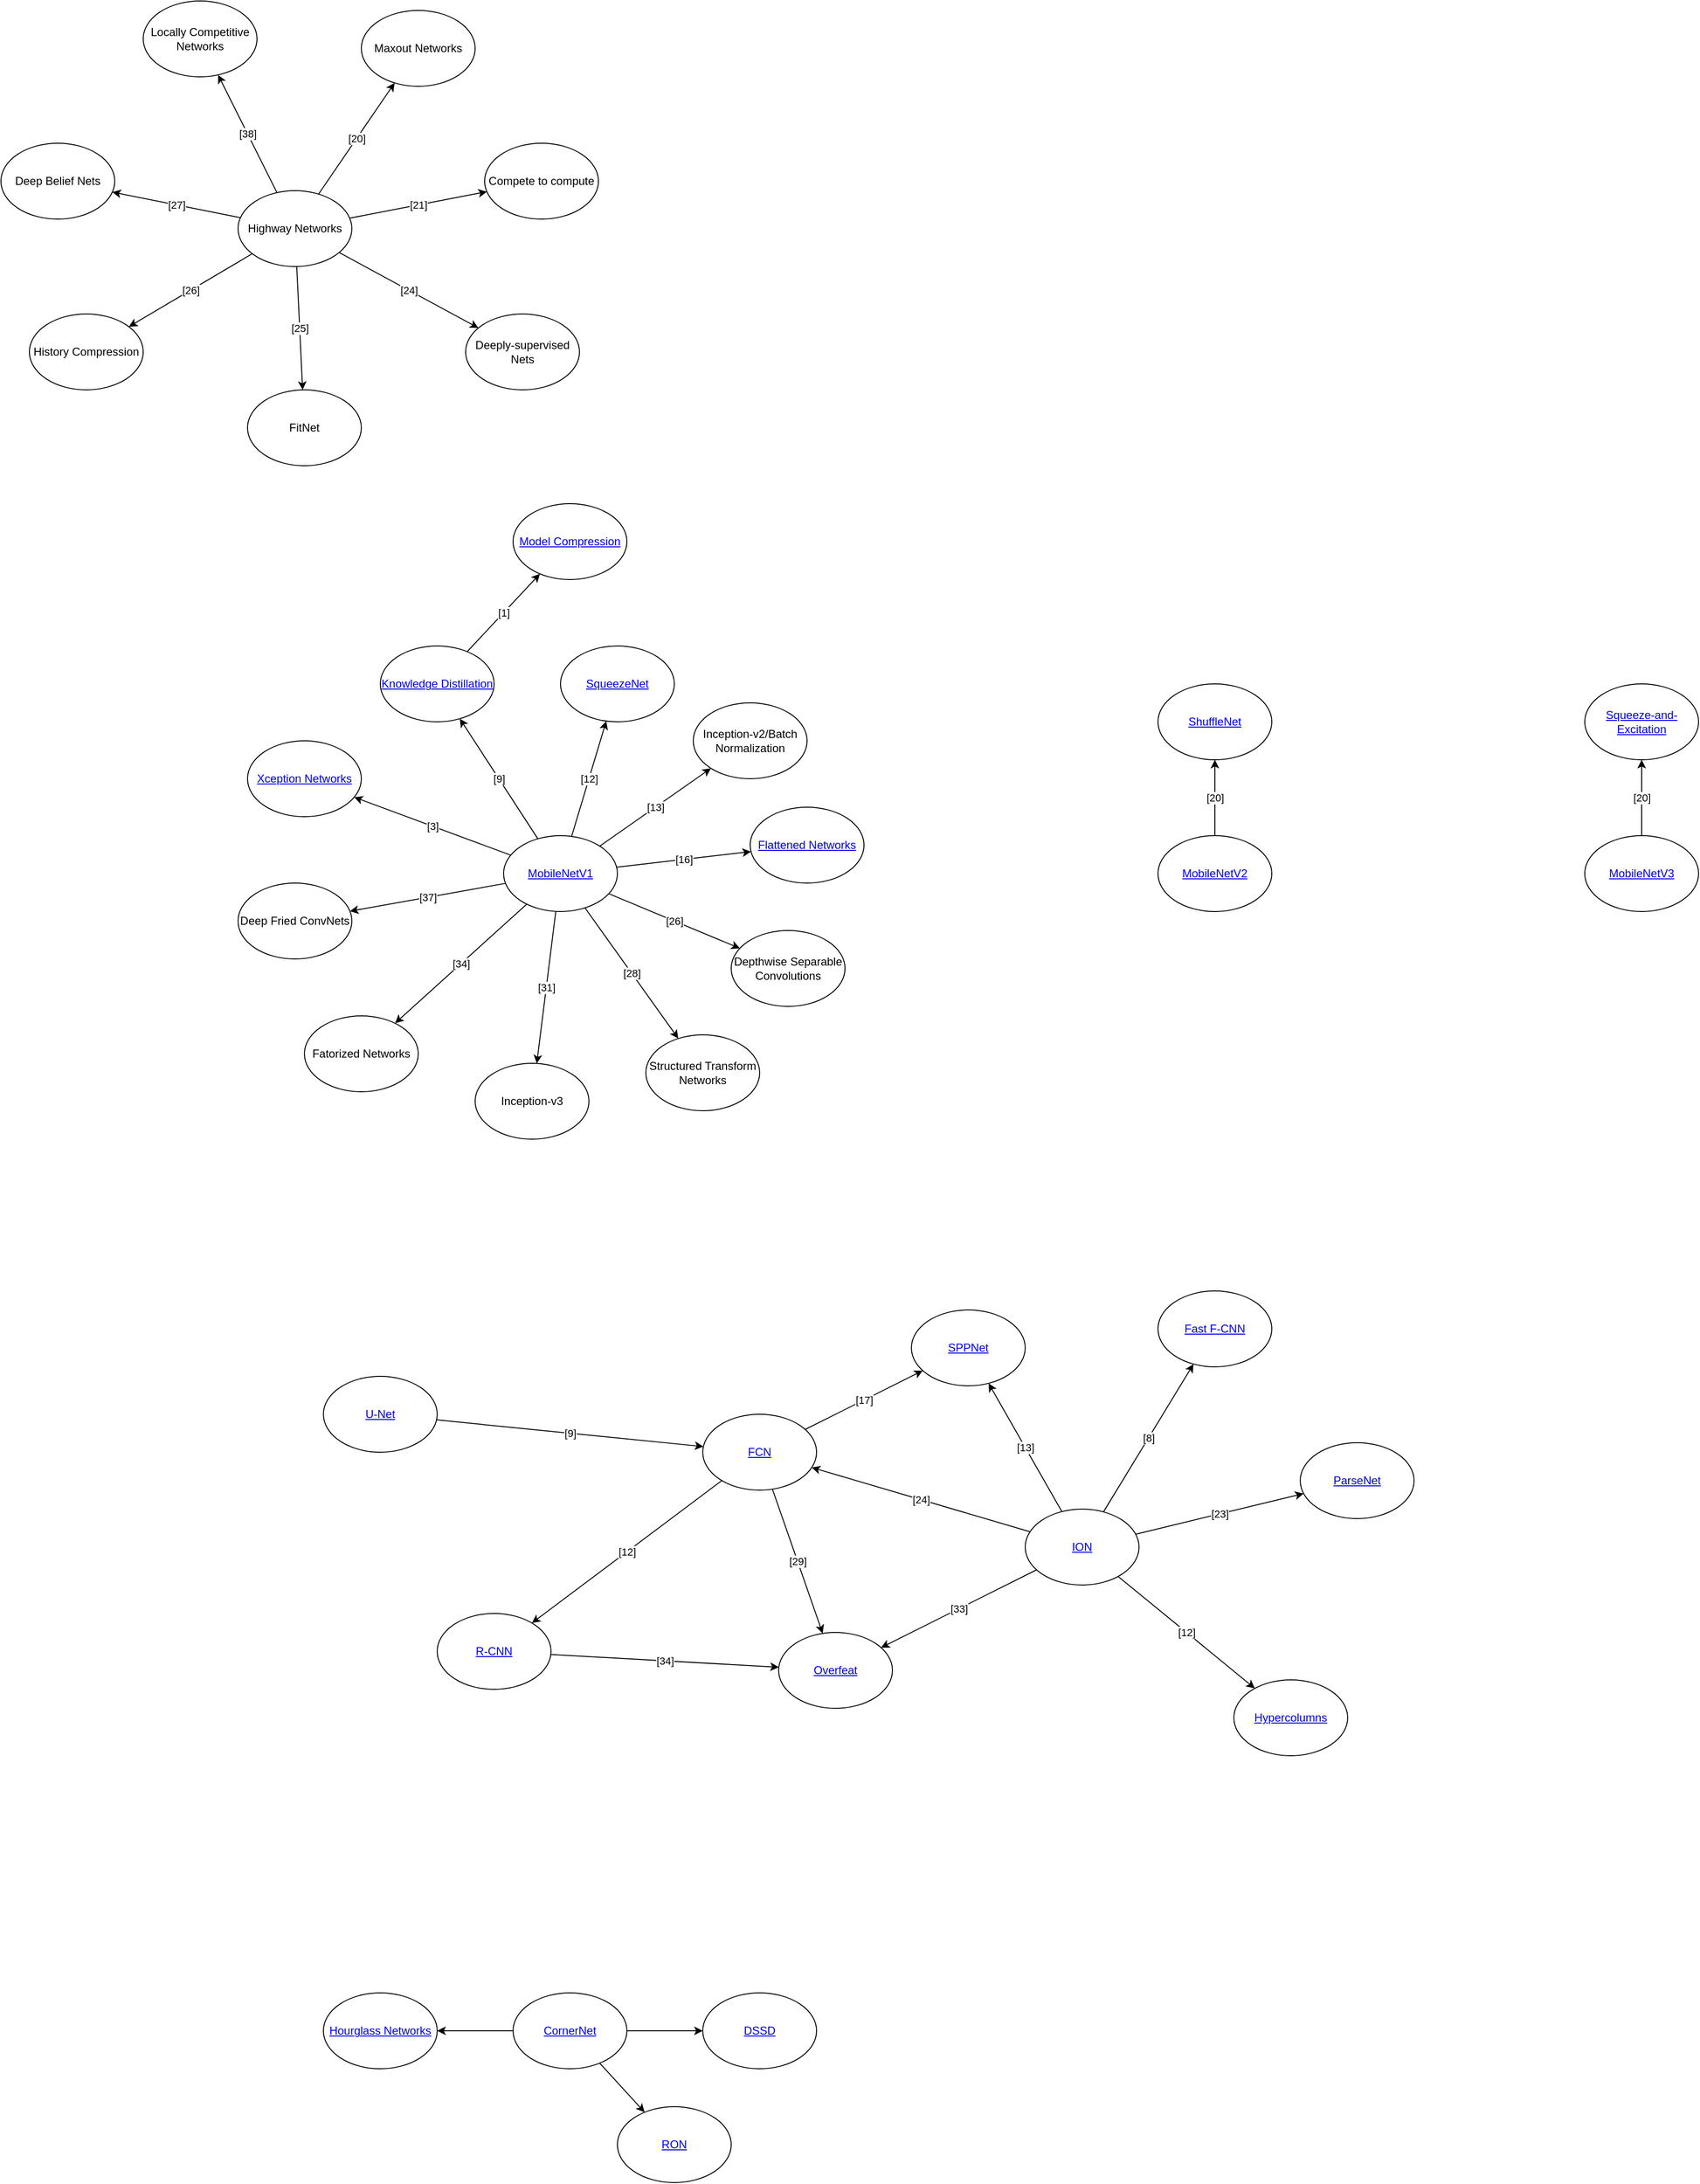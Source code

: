 <mxfile version="20.0.4" type="device"><diagram id="dblKlzM6OWzJ6CqHoBjr" name="Page-1"><mxGraphModel dx="5704" dy="2696" grid="1" gridSize="10" guides="1" tooltips="1" connect="1" arrows="1" fold="1" page="1" pageScale="1" pageWidth="850" pageHeight="1100" math="0" shadow="0"><root><mxCell id="0"/><mxCell id="1" parent="0"/><mxCell id="KqFHqmyE4IaJOcMXzdhR-3" value="[20]" style="rounded=0;orthogonalLoop=1;jettySize=auto;html=1;" parent="1" source="KqFHqmyE4IaJOcMXzdhR-1" target="KqFHqmyE4IaJOcMXzdhR-2" edge="1"><mxGeometry relative="1" as="geometry"/></mxCell><mxCell id="KqFHqmyE4IaJOcMXzdhR-5" value="[21]" style="edgeStyle=none;rounded=0;orthogonalLoop=1;jettySize=auto;html=1;" parent="1" source="KqFHqmyE4IaJOcMXzdhR-1" target="KqFHqmyE4IaJOcMXzdhR-4" edge="1"><mxGeometry relative="1" as="geometry"/></mxCell><mxCell id="KqFHqmyE4IaJOcMXzdhR-7" value="[24]" style="edgeStyle=none;rounded=0;orthogonalLoop=1;jettySize=auto;html=1;" parent="1" source="KqFHqmyE4IaJOcMXzdhR-1" target="KqFHqmyE4IaJOcMXzdhR-6" edge="1"><mxGeometry relative="1" as="geometry"/></mxCell><mxCell id="KqFHqmyE4IaJOcMXzdhR-9" value="[25]" style="edgeStyle=none;rounded=0;orthogonalLoop=1;jettySize=auto;html=1;" parent="1" source="KqFHqmyE4IaJOcMXzdhR-1" target="KqFHqmyE4IaJOcMXzdhR-8" edge="1"><mxGeometry relative="1" as="geometry"/></mxCell><mxCell id="KqFHqmyE4IaJOcMXzdhR-11" value="[26]" style="edgeStyle=none;rounded=0;orthogonalLoop=1;jettySize=auto;html=1;" parent="1" source="KqFHqmyE4IaJOcMXzdhR-1" target="KqFHqmyE4IaJOcMXzdhR-10" edge="1"><mxGeometry relative="1" as="geometry"/></mxCell><mxCell id="KqFHqmyE4IaJOcMXzdhR-13" value="[27]" style="edgeStyle=none;rounded=0;orthogonalLoop=1;jettySize=auto;html=1;" parent="1" source="KqFHqmyE4IaJOcMXzdhR-1" target="KqFHqmyE4IaJOcMXzdhR-12" edge="1"><mxGeometry relative="1" as="geometry"/></mxCell><mxCell id="KqFHqmyE4IaJOcMXzdhR-15" value="[38]" style="edgeStyle=none;rounded=0;orthogonalLoop=1;jettySize=auto;html=1;" parent="1" source="KqFHqmyE4IaJOcMXzdhR-1" target="KqFHqmyE4IaJOcMXzdhR-14" edge="1"><mxGeometry relative="1" as="geometry"/></mxCell><mxCell id="KqFHqmyE4IaJOcMXzdhR-1" value="Highway Networks" style="ellipse;whiteSpace=wrap;html=1;" parent="1" vertex="1"><mxGeometry x="360" y="280" width="120" height="80" as="geometry"/></mxCell><mxCell id="KqFHqmyE4IaJOcMXzdhR-2" value="Maxout Networks" style="ellipse;whiteSpace=wrap;html=1;" parent="1" vertex="1"><mxGeometry x="490" y="90" width="120" height="80" as="geometry"/></mxCell><mxCell id="KqFHqmyE4IaJOcMXzdhR-4" value="Compete to compute" style="ellipse;whiteSpace=wrap;html=1;" parent="1" vertex="1"><mxGeometry x="620" y="230" width="120" height="80" as="geometry"/></mxCell><mxCell id="KqFHqmyE4IaJOcMXzdhR-6" value="Deeply-supervised Nets" style="ellipse;whiteSpace=wrap;html=1;" parent="1" vertex="1"><mxGeometry x="600" y="410" width="120" height="80" as="geometry"/></mxCell><mxCell id="KqFHqmyE4IaJOcMXzdhR-8" value="FitNet" style="ellipse;whiteSpace=wrap;html=1;" parent="1" vertex="1"><mxGeometry x="370" y="490" width="120" height="80" as="geometry"/></mxCell><mxCell id="KqFHqmyE4IaJOcMXzdhR-10" value="History Compression" style="ellipse;whiteSpace=wrap;html=1;" parent="1" vertex="1"><mxGeometry x="140" y="410" width="120" height="80" as="geometry"/></mxCell><mxCell id="KqFHqmyE4IaJOcMXzdhR-12" value="Deep Belief Nets" style="ellipse;whiteSpace=wrap;html=1;" parent="1" vertex="1"><mxGeometry x="110" y="230" width="120" height="80" as="geometry"/></mxCell><mxCell id="KqFHqmyE4IaJOcMXzdhR-14" value="Locally Competitive Networks" style="ellipse;whiteSpace=wrap;html=1;" parent="1" vertex="1"><mxGeometry x="260" y="80" width="120" height="80" as="geometry"/></mxCell><mxCell id="wjBHxa9QNlpFpe_jXEvo-3" value="[26]" style="rounded=0;orthogonalLoop=1;jettySize=auto;html=1;" parent="1" source="wjBHxa9QNlpFpe_jXEvo-1" target="wjBHxa9QNlpFpe_jXEvo-2" edge="1"><mxGeometry relative="1" as="geometry"/></mxCell><mxCell id="wjBHxa9QNlpFpe_jXEvo-5" value="[13]" style="rounded=0;orthogonalLoop=1;jettySize=auto;html=1;" parent="1" source="wjBHxa9QNlpFpe_jXEvo-1" target="wjBHxa9QNlpFpe_jXEvo-4" edge="1"><mxGeometry relative="1" as="geometry"/></mxCell><mxCell id="wjBHxa9QNlpFpe_jXEvo-7" value="[16]" style="rounded=0;orthogonalLoop=1;jettySize=auto;html=1;" parent="1" source="wjBHxa9QNlpFpe_jXEvo-1" target="wjBHxa9QNlpFpe_jXEvo-6" edge="1"><mxGeometry relative="1" as="geometry"/></mxCell><mxCell id="wjBHxa9QNlpFpe_jXEvo-9" value="[34]" style="edgeStyle=none;rounded=0;orthogonalLoop=1;jettySize=auto;html=1;" parent="1" source="wjBHxa9QNlpFpe_jXEvo-1" target="wjBHxa9QNlpFpe_jXEvo-8" edge="1"><mxGeometry relative="1" as="geometry"/></mxCell><mxCell id="wjBHxa9QNlpFpe_jXEvo-11" value="[3]" style="edgeStyle=none;rounded=0;orthogonalLoop=1;jettySize=auto;html=1;" parent="1" source="wjBHxa9QNlpFpe_jXEvo-1" target="wjBHxa9QNlpFpe_jXEvo-10" edge="1"><mxGeometry relative="1" as="geometry"/></mxCell><mxCell id="wjBHxa9QNlpFpe_jXEvo-13" value="[12]" style="edgeStyle=none;rounded=0;orthogonalLoop=1;jettySize=auto;html=1;" parent="1" source="wjBHxa9QNlpFpe_jXEvo-1" target="wjBHxa9QNlpFpe_jXEvo-12" edge="1"><mxGeometry relative="1" as="geometry"/></mxCell><mxCell id="wjBHxa9QNlpFpe_jXEvo-15" value="[28]" style="edgeStyle=none;rounded=0;orthogonalLoop=1;jettySize=auto;html=1;" parent="1" source="wjBHxa9QNlpFpe_jXEvo-1" target="wjBHxa9QNlpFpe_jXEvo-14" edge="1"><mxGeometry relative="1" as="geometry"/></mxCell><mxCell id="wjBHxa9QNlpFpe_jXEvo-17" value="[37]" style="edgeStyle=none;rounded=0;orthogonalLoop=1;jettySize=auto;html=1;" parent="1" source="wjBHxa9QNlpFpe_jXEvo-1" target="wjBHxa9QNlpFpe_jXEvo-16" edge="1"><mxGeometry relative="1" as="geometry"/></mxCell><mxCell id="wjBHxa9QNlpFpe_jXEvo-19" value="[9]" style="edgeStyle=none;rounded=0;orthogonalLoop=1;jettySize=auto;html=1;" parent="1" source="wjBHxa9QNlpFpe_jXEvo-1" target="wjBHxa9QNlpFpe_jXEvo-18" edge="1"><mxGeometry relative="1" as="geometry"/></mxCell><mxCell id="wjBHxa9QNlpFpe_jXEvo-21" value="[31]" style="edgeStyle=none;rounded=0;orthogonalLoop=1;jettySize=auto;html=1;" parent="1" source="wjBHxa9QNlpFpe_jXEvo-1" target="wjBHxa9QNlpFpe_jXEvo-20" edge="1"><mxGeometry relative="1" as="geometry"/></mxCell><mxCell id="wjBHxa9QNlpFpe_jXEvo-1" value="&lt;a href=&quot;https://arxiv.org/abs/1704.049&quot;&gt;MobileNetV1&lt;/a&gt;" style="ellipse;whiteSpace=wrap;html=1;" parent="1" vertex="1"><mxGeometry x="640" y="960" width="120" height="80" as="geometry"/></mxCell><mxCell id="wjBHxa9QNlpFpe_jXEvo-2" value="Depthwise Separable Convolutions" style="ellipse;whiteSpace=wrap;html=1;" parent="1" vertex="1"><mxGeometry x="880" y="1060" width="120" height="80" as="geometry"/></mxCell><mxCell id="wjBHxa9QNlpFpe_jXEvo-4" value="Inception-v2/Batch Normalization" style="ellipse;whiteSpace=wrap;html=1;" parent="1" vertex="1"><mxGeometry x="840" y="820" width="120" height="80" as="geometry"/></mxCell><mxCell id="wjBHxa9QNlpFpe_jXEvo-6" value="&lt;a href=&quot;https://arxiv.org/abs/1412.547&quot;&gt;Flattened Networks&lt;/a&gt;" style="ellipse;whiteSpace=wrap;html=1;" parent="1" vertex="1"><mxGeometry x="900" y="930" width="120" height="80" as="geometry"/></mxCell><mxCell id="wjBHxa9QNlpFpe_jXEvo-8" value="Fatorized Networks" style="ellipse;whiteSpace=wrap;html=1;" parent="1" vertex="1"><mxGeometry x="430" y="1150" width="120" height="80" as="geometry"/></mxCell><mxCell id="wjBHxa9QNlpFpe_jXEvo-10" value="&lt;a href=&quot;https://arxiv.org/abs/1610.024&quot;&gt;Xception Networks&lt;/a&gt;" style="ellipse;whiteSpace=wrap;html=1;" parent="1" vertex="1"><mxGeometry x="370" y="860" width="120" height="80" as="geometry"/></mxCell><UserObject label="&lt;a href=&quot;https://arxiv.org/abs/1602.074&quot;&gt;SqueezeNet&lt;/a&gt;" linkTarget="_blank" id="wjBHxa9QNlpFpe_jXEvo-12"><mxCell style="ellipse;whiteSpace=wrap;html=1;" parent="1" vertex="1"><mxGeometry x="700" y="760" width="120" height="80" as="geometry"/></mxCell></UserObject><mxCell id="wjBHxa9QNlpFpe_jXEvo-14" value="Structured Transform Networks" style="ellipse;whiteSpace=wrap;html=1;" parent="1" vertex="1"><mxGeometry x="790" y="1170" width="120" height="80" as="geometry"/></mxCell><mxCell id="wjBHxa9QNlpFpe_jXEvo-16" value="Deep Fried ConvNets" style="ellipse;whiteSpace=wrap;html=1;" parent="1" vertex="1"><mxGeometry x="360" y="1010" width="120" height="80" as="geometry"/></mxCell><mxCell id="MhShFLwzU3QwjmyaPa-a-2" value="[1]" style="rounded=0;orthogonalLoop=1;jettySize=auto;html=1;" parent="1" source="wjBHxa9QNlpFpe_jXEvo-18" target="qDnERnnuRXNMJ33JkP2x-2" edge="1"><mxGeometry relative="1" as="geometry"/></mxCell><mxCell id="wjBHxa9QNlpFpe_jXEvo-18" value="&lt;a href=&quot;https://arxiv.org/abs/1503.025&quot;&gt;Knowledge Distillation&lt;/a&gt;" style="ellipse;whiteSpace=wrap;html=1;" parent="1" vertex="1"><mxGeometry x="510" y="760" width="120" height="80" as="geometry"/></mxCell><mxCell id="wjBHxa9QNlpFpe_jXEvo-20" value="Inception-v3" style="ellipse;whiteSpace=wrap;html=1;" parent="1" vertex="1"><mxGeometry x="610" y="1200" width="120" height="80" as="geometry"/></mxCell><mxCell id="z43ZAf4nLz4ajPSK7Op1-3" value="[20]" style="edgeStyle=orthogonalEdgeStyle;rounded=0;orthogonalLoop=1;jettySize=auto;html=1;" parent="1" source="z43ZAf4nLz4ajPSK7Op1-1" target="z43ZAf4nLz4ajPSK7Op1-2" edge="1"><mxGeometry relative="1" as="geometry"/></mxCell><mxCell id="z43ZAf4nLz4ajPSK7Op1-1" value="&lt;a href=&quot;https://arxiv.org/abs/1801.044&quot;&gt;MobileNetV2&lt;/a&gt;" style="ellipse;whiteSpace=wrap;html=1;" parent="1" vertex="1"><mxGeometry x="1330" y="960" width="120" height="80" as="geometry"/></mxCell><mxCell id="z43ZAf4nLz4ajPSK7Op1-2" value="&lt;a href=&quot;https://arxiv.org/abs/1707.011&quot;&gt;ShuffleNet&lt;/a&gt;" style="ellipse;whiteSpace=wrap;html=1;" parent="1" vertex="1"><mxGeometry x="1330" y="800" width="120" height="80" as="geometry"/></mxCell><mxCell id="iOXlssZgY5bXxHD21g4U-3" value="[9]" style="rounded=0;orthogonalLoop=1;jettySize=auto;html=1;" parent="1" source="iOXlssZgY5bXxHD21g4U-1" target="iOXlssZgY5bXxHD21g4U-2" edge="1"><mxGeometry relative="1" as="geometry"/></mxCell><mxCell id="iOXlssZgY5bXxHD21g4U-1" value="&lt;a href=&quot;https://arxiv.org/abs/1505.046&quot;&gt;U-Net&lt;/a&gt;" style="ellipse;whiteSpace=wrap;html=1;" parent="1" vertex="1"><mxGeometry x="450" y="1530" width="120" height="80" as="geometry"/></mxCell><mxCell id="lv4dkkr22DJhE4nNfUyy-2" value="[12]&lt;br&gt;" style="rounded=0;orthogonalLoop=1;jettySize=auto;html=1;" parent="1" source="iOXlssZgY5bXxHD21g4U-2" target="lv4dkkr22DJhE4nNfUyy-1" edge="1"><mxGeometry relative="1" as="geometry"/></mxCell><mxCell id="lv4dkkr22DJhE4nNfUyy-5" value="[17]" style="rounded=0;orthogonalLoop=1;jettySize=auto;html=1;" parent="1" source="iOXlssZgY5bXxHD21g4U-2" target="lv4dkkr22DJhE4nNfUyy-4" edge="1"><mxGeometry relative="1" as="geometry"/></mxCell><mxCell id="lv4dkkr22DJhE4nNfUyy-7" value="[29]" style="rounded=0;orthogonalLoop=1;jettySize=auto;html=1;" parent="1" source="iOXlssZgY5bXxHD21g4U-2" target="lv4dkkr22DJhE4nNfUyy-6" edge="1"><mxGeometry relative="1" as="geometry"/></mxCell><mxCell id="iOXlssZgY5bXxHD21g4U-2" value="&lt;a href=&quot;https://arxiv.org/abs/1411.404&quot;&gt;FCN&lt;/a&gt;" style="ellipse;whiteSpace=wrap;html=1;" parent="1" vertex="1"><mxGeometry x="850" y="1570" width="120" height="80" as="geometry"/></mxCell><mxCell id="MhShFLwzU3QwjmyaPa-a-13" value="[34]" style="edgeStyle=none;rounded=0;orthogonalLoop=1;jettySize=auto;html=1;" parent="1" source="lv4dkkr22DJhE4nNfUyy-1" target="lv4dkkr22DJhE4nNfUyy-6" edge="1"><mxGeometry relative="1" as="geometry"/></mxCell><mxCell id="lv4dkkr22DJhE4nNfUyy-1" value="&lt;a href=&quot;https://arxiv.org/abs/1311.252&quot;&gt;R-CNN&lt;/a&gt;" style="ellipse;whiteSpace=wrap;html=1;" parent="1" vertex="1"><mxGeometry x="570" y="1780" width="120" height="80" as="geometry"/></mxCell><mxCell id="lv4dkkr22DJhE4nNfUyy-4" value="&lt;a href=&quot;https://arxiv.org/abs/1406.473&quot;&gt;SPPNet&lt;/a&gt;" style="ellipse;whiteSpace=wrap;html=1;" parent="1" vertex="1"><mxGeometry x="1070" y="1460" width="120" height="80" as="geometry"/></mxCell><mxCell id="lv4dkkr22DJhE4nNfUyy-6" value="&lt;a href=&quot;https://arxiv.org/abs/1312.623&quot;&gt;Overfeat&lt;/a&gt;" style="ellipse;whiteSpace=wrap;html=1;" parent="1" vertex="1"><mxGeometry x="930" y="1800" width="120" height="80" as="geometry"/></mxCell><mxCell id="qDnERnnuRXNMJ33JkP2x-2" value="&lt;a href=&quot;https://dl.acm.org/doi/10.114/1150402.115&quot;&gt;Model Compression&lt;/a&gt;" style="ellipse;whiteSpace=wrap;html=1;" parent="1" vertex="1"><mxGeometry x="650" y="610" width="120" height="80" as="geometry"/></mxCell><mxCell id="MhShFLwzU3QwjmyaPa-a-4" value="[13]" style="edgeStyle=none;rounded=0;orthogonalLoop=1;jettySize=auto;html=1;" parent="1" source="MhShFLwzU3QwjmyaPa-a-3" target="lv4dkkr22DJhE4nNfUyy-4" edge="1"><mxGeometry relative="1" as="geometry"/></mxCell><mxCell id="MhShFLwzU3QwjmyaPa-a-6" value="[8]" style="edgeStyle=none;rounded=0;orthogonalLoop=1;jettySize=auto;html=1;" parent="1" source="MhShFLwzU3QwjmyaPa-a-3" target="MhShFLwzU3QwjmyaPa-a-5" edge="1"><mxGeometry relative="1" as="geometry"/></mxCell><mxCell id="MhShFLwzU3QwjmyaPa-a-7" value="[33]" style="edgeStyle=none;rounded=0;orthogonalLoop=1;jettySize=auto;html=1;" parent="1" source="MhShFLwzU3QwjmyaPa-a-3" target="lv4dkkr22DJhE4nNfUyy-6" edge="1"><mxGeometry relative="1" as="geometry"/></mxCell><mxCell id="MhShFLwzU3QwjmyaPa-a-9" value="[23]" style="edgeStyle=none;rounded=0;orthogonalLoop=1;jettySize=auto;html=1;" parent="1" source="MhShFLwzU3QwjmyaPa-a-3" target="MhShFLwzU3QwjmyaPa-a-8" edge="1"><mxGeometry relative="1" as="geometry"/></mxCell><mxCell id="MhShFLwzU3QwjmyaPa-a-10" value="[24]" style="edgeStyle=none;rounded=0;orthogonalLoop=1;jettySize=auto;html=1;" parent="1" source="MhShFLwzU3QwjmyaPa-a-3" target="iOXlssZgY5bXxHD21g4U-2" edge="1"><mxGeometry relative="1" as="geometry"/></mxCell><mxCell id="MhShFLwzU3QwjmyaPa-a-12" value="[12]" style="edgeStyle=none;rounded=0;orthogonalLoop=1;jettySize=auto;html=1;" parent="1" source="MhShFLwzU3QwjmyaPa-a-3" target="MhShFLwzU3QwjmyaPa-a-11" edge="1"><mxGeometry relative="1" as="geometry"/></mxCell><mxCell id="MhShFLwzU3QwjmyaPa-a-3" value="&lt;a href=&quot;https://arxiv.org/abs/1512.041&quot;&gt;ION&lt;/a&gt;" style="ellipse;whiteSpace=wrap;html=1;" parent="1" vertex="1"><mxGeometry x="1190" y="1670" width="120" height="80" as="geometry"/></mxCell><mxCell id="MhShFLwzU3QwjmyaPa-a-5" value="&lt;a href=&quot;https://arxiv.org/abs/1504.081&quot;&gt;Fast F-CNN&lt;/a&gt;" style="ellipse;whiteSpace=wrap;html=1;" parent="1" vertex="1"><mxGeometry x="1330" y="1440" width="120" height="80" as="geometry"/></mxCell><mxCell id="MhShFLwzU3QwjmyaPa-a-8" value="&lt;a href=&quot;https://arxiv.org/abs/1506.046&quot;&gt;ParseNet&lt;/a&gt;" style="ellipse;whiteSpace=wrap;html=1;" parent="1" vertex="1"><mxGeometry x="1480" y="1600" width="120" height="80" as="geometry"/></mxCell><mxCell id="MhShFLwzU3QwjmyaPa-a-11" value="&lt;a href=&quot;https://arxiv.org/abs/1411.575&quot;&gt;Hypercolumns&lt;/a&gt;" style="ellipse;whiteSpace=wrap;html=1;" parent="1" vertex="1"><mxGeometry x="1410" y="1850" width="120" height="80" as="geometry"/></mxCell><mxCell id="5AuV8LcOLCwx4fDX2xdr-3" value="" style="rounded=0;orthogonalLoop=1;jettySize=auto;html=1;" edge="1" parent="1" source="5AuV8LcOLCwx4fDX2xdr-1" target="5AuV8LcOLCwx4fDX2xdr-2"><mxGeometry relative="1" as="geometry"/></mxCell><mxCell id="5AuV8LcOLCwx4fDX2xdr-5" value="" style="rounded=0;orthogonalLoop=1;jettySize=auto;html=1;" edge="1" parent="1" source="5AuV8LcOLCwx4fDX2xdr-1" target="5AuV8LcOLCwx4fDX2xdr-4"><mxGeometry relative="1" as="geometry"/></mxCell><mxCell id="5AuV8LcOLCwx4fDX2xdr-7" value="" style="edgeStyle=none;rounded=0;orthogonalLoop=1;jettySize=auto;html=1;" edge="1" parent="1" source="5AuV8LcOLCwx4fDX2xdr-1" target="5AuV8LcOLCwx4fDX2xdr-6"><mxGeometry relative="1" as="geometry"/></mxCell><mxCell id="5AuV8LcOLCwx4fDX2xdr-1" value="&lt;a href=&quot;https://arxiv.org/abs/1808.012&quot;&gt;CornerNet&lt;/a&gt;" style="ellipse;whiteSpace=wrap;html=1;" vertex="1" parent="1"><mxGeometry x="650" y="2180" width="120" height="80" as="geometry"/></mxCell><mxCell id="5AuV8LcOLCwx4fDX2xdr-2" value="&lt;a href=&quot;https://arxiv.org/abs/1701.067&quot;&gt;DSSD&lt;/a&gt;" style="ellipse;whiteSpace=wrap;html=1;" vertex="1" parent="1"><mxGeometry x="850" y="2180" width="120" height="80" as="geometry"/></mxCell><mxCell id="5AuV8LcOLCwx4fDX2xdr-4" value="&lt;a href=&quot;https://arxiv.org/abs/1707.017&quot;&gt;RON&lt;/a&gt;" style="ellipse;whiteSpace=wrap;html=1;" vertex="1" parent="1"><mxGeometry x="760" y="2300" width="120" height="80" as="geometry"/></mxCell><mxCell id="5AuV8LcOLCwx4fDX2xdr-6" value="&lt;a href=&quot;https://arxiv.org/abs/1603.069&quot;&gt;Hourglass Networks&lt;/a&gt;" style="ellipse;whiteSpace=wrap;html=1;" vertex="1" parent="1"><mxGeometry x="450" y="2180" width="120" height="80" as="geometry"/></mxCell><mxCell id="5AuV8LcOLCwx4fDX2xdr-10" value="[20]" style="edgeStyle=none;rounded=0;orthogonalLoop=1;jettySize=auto;html=1;" edge="1" parent="1" source="5AuV8LcOLCwx4fDX2xdr-8" target="5AuV8LcOLCwx4fDX2xdr-9"><mxGeometry relative="1" as="geometry"/></mxCell><mxCell id="5AuV8LcOLCwx4fDX2xdr-8" value="&lt;a href=&quot;https://arxiv.org/abs/1905.022&quot;&gt;MobileNetV3&lt;/a&gt;" style="ellipse;whiteSpace=wrap;html=1;" vertex="1" parent="1"><mxGeometry x="1780" y="960" width="120" height="80" as="geometry"/></mxCell><mxCell id="5AuV8LcOLCwx4fDX2xdr-9" value="&lt;a href=&quot;https://arxiv.org/abs/1709.015&quot;&gt;Squeeze-and-Excitation&lt;/a&gt;" style="ellipse;whiteSpace=wrap;html=1;" vertex="1" parent="1"><mxGeometry x="1780" y="800" width="120" height="80" as="geometry"/></mxCell></root></mxGraphModel></diagram></mxfile>